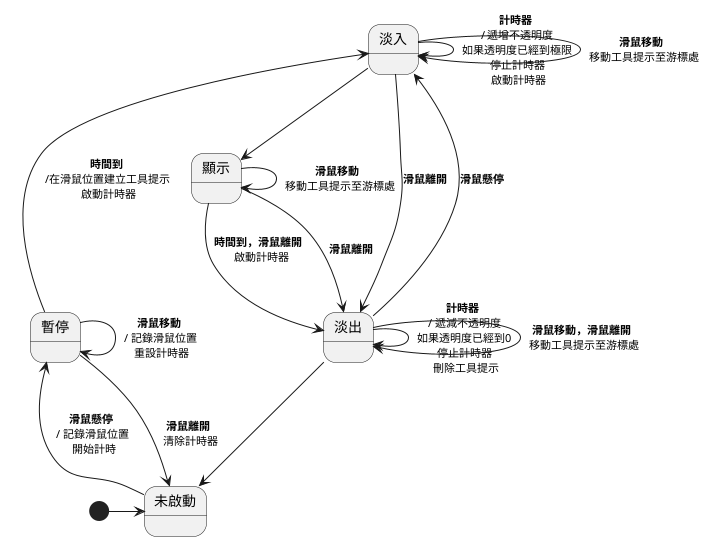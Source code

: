 @startuml
skinparam state {
  FontName "Noto Sans CJK TC Medium"
  FontSize 14
}

skinparam arrow {
  FontName "Noto Sans CJK TC Light"
  FontSize 11
}

state 未啟動 {
}

state 暫停 {
}

state 淡入 {
}

state 顯示 {
}

state 淡出 {
}

[*] -right-> 未啟動
未啟動 -up-> 暫停 : **滑鼠懸停** \n / 記錄滑鼠位置 \n 開始計時
暫停 --> 未啟動  : **滑鼠離開** \n 清除計時器
暫停 -up-> 淡入 : **時間到** \n /在滑鼠位置建立工具提示 \n 啟動計時器
暫停 --> 暫停 : **滑鼠移動** \n / 記錄滑鼠位置 \n 重設計時器
淡入 --> 淡入 : **計時器** \n / 遞增不透明度 \n 如果透明度已經到極限 \n 停止計時器 \n 啟動計時器
淡入 --> 淡入 : **滑鼠移動** \n 移動工具提示至游標處
淡入 --> 顯示
淡入 --> 淡出 : **滑鼠離開**
顯示 -right-> 顯示 : **滑鼠移動** \n 移動工具提示至游標處
顯示 --> 淡出 : **時間到，滑鼠離開** \n 啟動計時器
顯示 --> 淡出 : **滑鼠離開**
淡出 --> 淡出 : **計時器** \n / 遞減不透明度 \n 如果透明度已經到0 \n 停止計時器 \n 刪除工具提示
淡出 --> 未啟動
淡出 --> 淡入 : **滑鼠懸停**
淡出 --> 淡出 : **滑鼠移動，滑鼠離開** \n 移動工具提示至游標處

@enduml